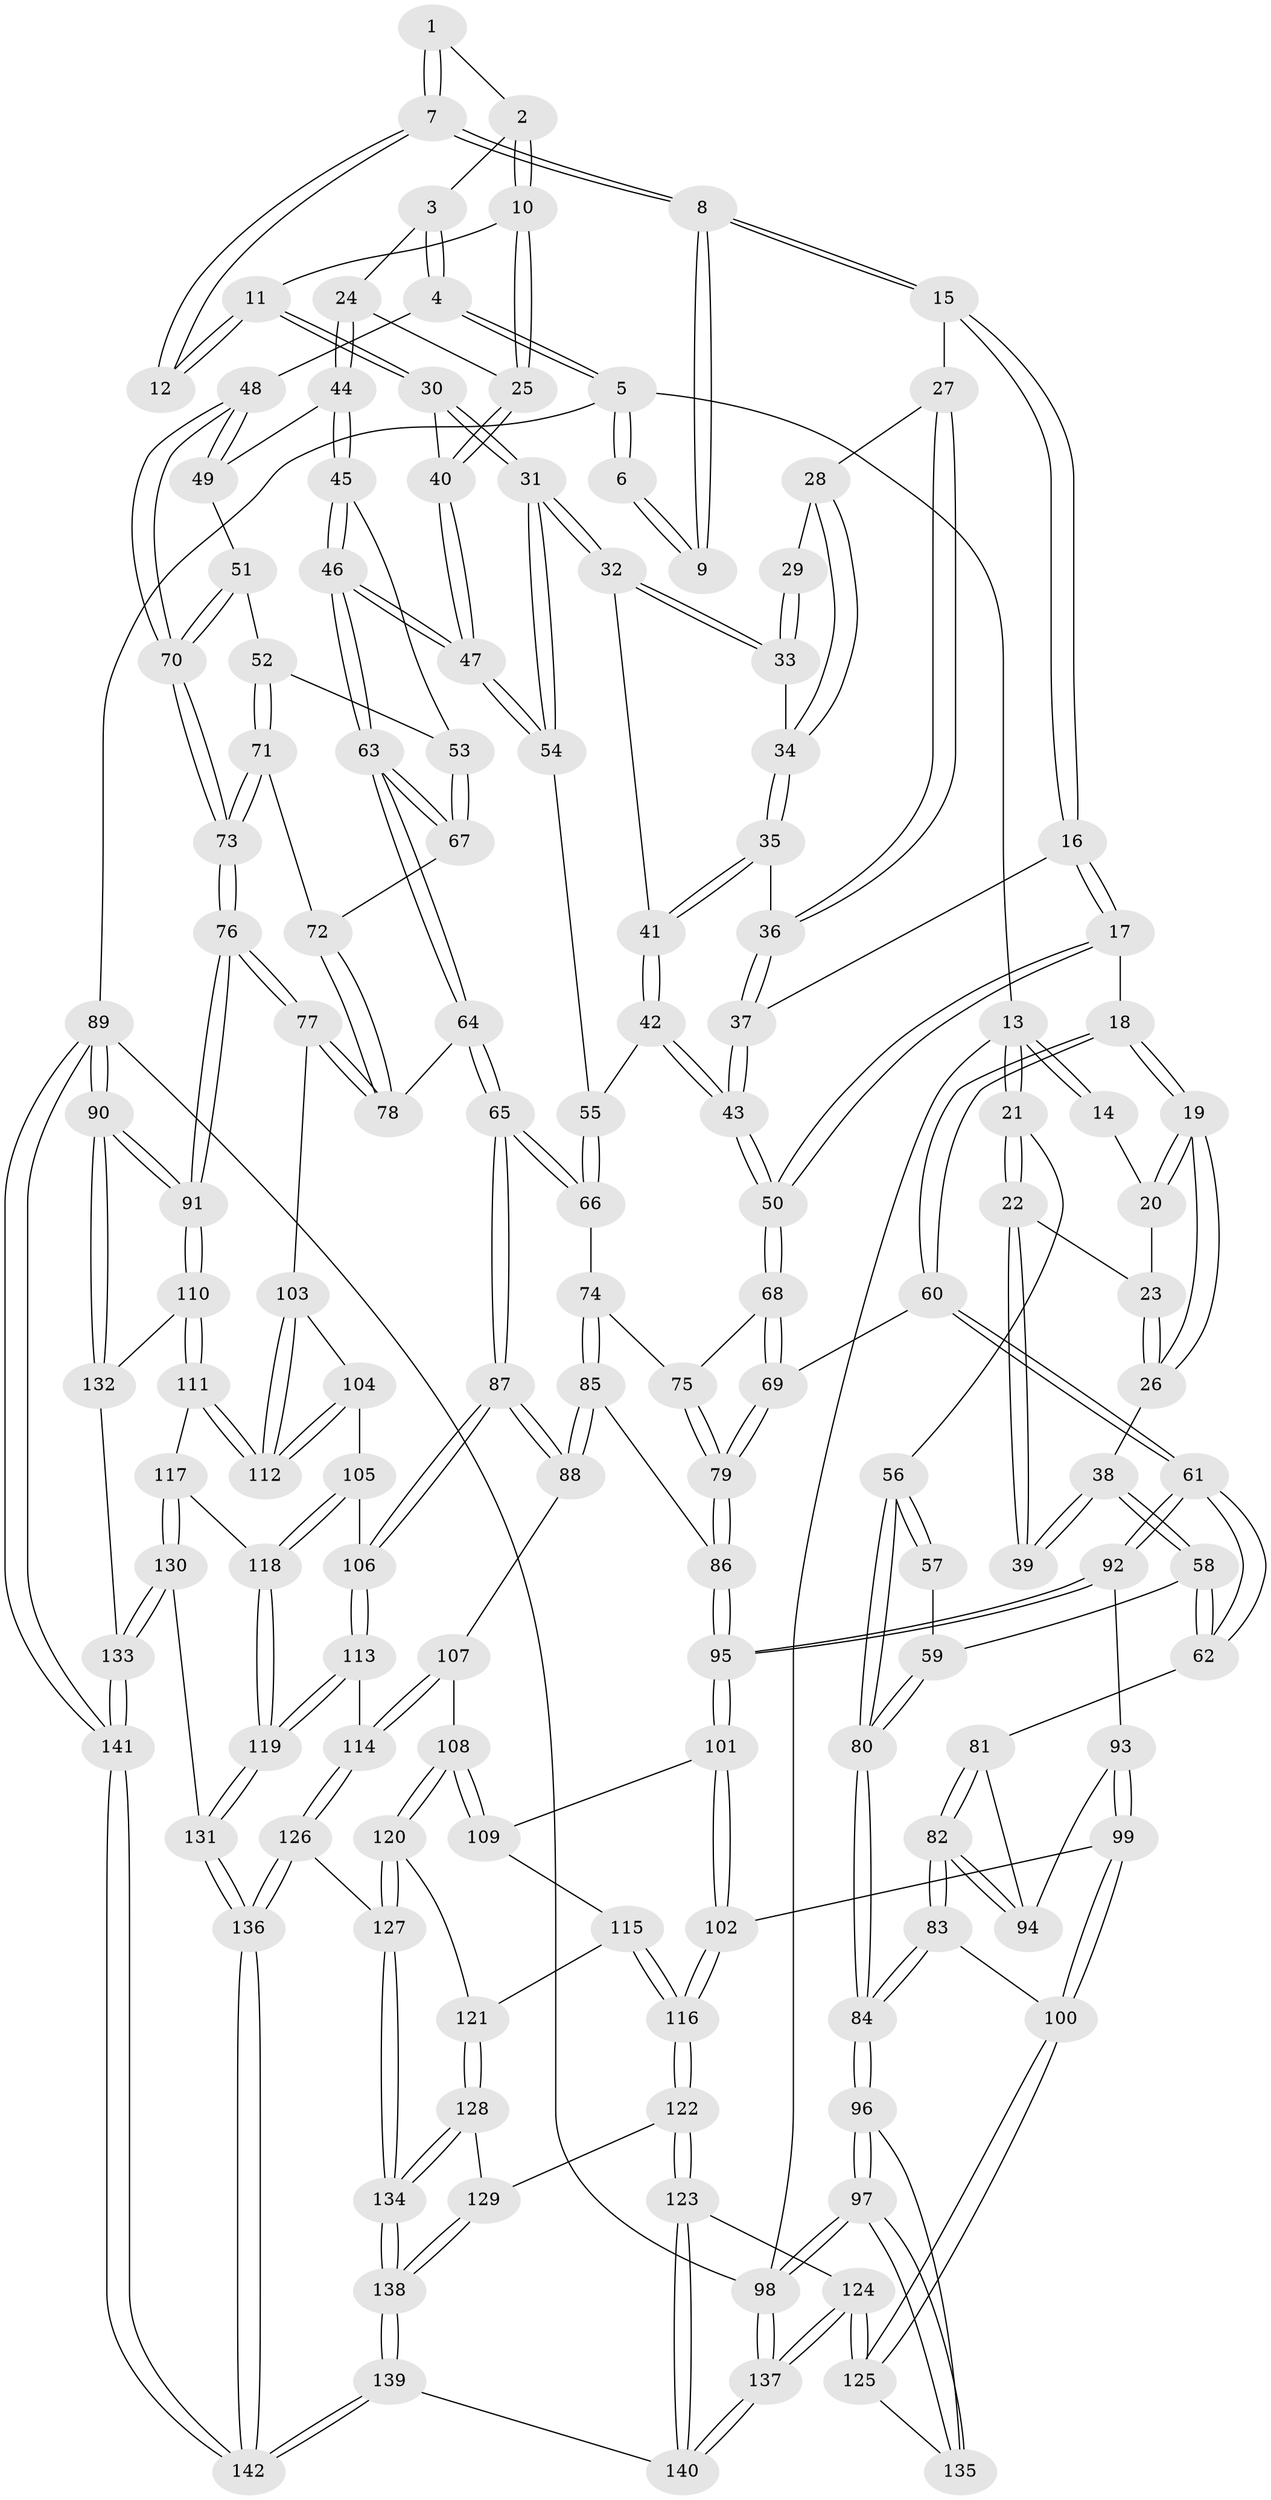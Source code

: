 // coarse degree distribution, {3: 0.1111111111111111, 4: 0.40404040404040403, 6: 0.1111111111111111, 5: 0.3333333333333333, 2: 0.030303030303030304, 8: 0.010101010101010102}
// Generated by graph-tools (version 1.1) at 2025/24/03/03/25 07:24:39]
// undirected, 142 vertices, 352 edges
graph export_dot {
graph [start="1"]
  node [color=gray90,style=filled];
  1 [pos="+0.6978582921265161+0"];
  2 [pos="+0.7437556487533796+0"];
  3 [pos="+0.858296206135057+0.058191766993276696"];
  4 [pos="+1+0"];
  5 [pos="+1+0"];
  6 [pos="+0.6954506210047873+0"];
  7 [pos="+0.607091564537975+0.05164582910099113"];
  8 [pos="+0.3786007257380338+0.003392936495103584"];
  9 [pos="+0.31006208866655954+0"];
  10 [pos="+0.738925512561635+0.1143001697554742"];
  11 [pos="+0.6550174076305376+0.13305492680295541"];
  12 [pos="+0.6075601758952978+0.07463442557277371"];
  13 [pos="+0+0"];
  14 [pos="+0.265149334962959+0"];
  15 [pos="+0.3809408983839963+0.025384532700649637"];
  16 [pos="+0.3446179411743203+0.12742246543359587"];
  17 [pos="+0.25084939141530843+0.2102514832105628"];
  18 [pos="+0.22996129429269288+0.2240588121296724"];
  19 [pos="+0.22804584914113174+0.22288590854309148"];
  20 [pos="+0.17966816992211398+0"];
  21 [pos="+0+0.071213989830125"];
  22 [pos="+0.02171212529881055+0.10165753029956706"];
  23 [pos="+0.10687150533144134+0.050784323028186716"];
  24 [pos="+0.8385655803275318+0.15734659372477258"];
  25 [pos="+0.7797174750774687+0.14829635014027265"];
  26 [pos="+0.18262295442717+0.20750859177254624"];
  27 [pos="+0.46752049478448665+0.09764619602922549"];
  28 [pos="+0.4743960077692425+0.10224413598513248"];
  29 [pos="+0.5703896904123532+0.09623072440886375"];
  30 [pos="+0.6343017506883969+0.1849253131488864"];
  31 [pos="+0.6020095093529192+0.2152082413200069"];
  32 [pos="+0.5964389344321106+0.21199411416082853"];
  33 [pos="+0.5546758061558182+0.17073617351252432"];
  34 [pos="+0.5056088679790982+0.1565381064506934"];
  35 [pos="+0.4948822385238353+0.18479202198984984"];
  36 [pos="+0.4549584554245313+0.1859208239641239"];
  37 [pos="+0.4132170304209385+0.21806298191026263"];
  38 [pos="+0.08618552794106883+0.21730701703892388"];
  39 [pos="+0.08292926627274619+0.21565179239876514"];
  40 [pos="+0.7278364304287646+0.23383478489695111"];
  41 [pos="+0.49336504583753554+0.21895496900650713"];
  42 [pos="+0.4451233553105946+0.2917611698200886"];
  43 [pos="+0.44458310943741514+0.29209513017422933"];
  44 [pos="+0.8671807437147726+0.18155985732251556"];
  45 [pos="+0.8592832054556486+0.20323577133854612"];
  46 [pos="+0.7369263048729058+0.3122636537730699"];
  47 [pos="+0.7324361603339606+0.3044485432347701"];
  48 [pos="+1+0.07694235367232152"];
  49 [pos="+0.9033972611882778+0.18219617028345889"];
  50 [pos="+0.4443988582502638+0.2925249391091098"];
  51 [pos="+0.9338023748571902+0.3075923906260622"];
  52 [pos="+0.9209560931990771+0.32079403190491657"];
  53 [pos="+0.8605154954701464+0.29567187034697695"];
  54 [pos="+0.6009212801520024+0.24925984004628782"];
  55 [pos="+0.5907850917621371+0.26597445398858355"];
  56 [pos="+0+0.26652806445189775"];
  57 [pos="+0.047587274652364085+0.2273301177178666"];
  58 [pos="+0.0678496650286961+0.3700794996779063"];
  59 [pos="+0+0.36715580959048344"];
  60 [pos="+0.24088359834800455+0.36879899374515474"];
  61 [pos="+0.20743112006081468+0.41197565071747366"];
  62 [pos="+0.10410128137631239+0.38850128955425645"];
  63 [pos="+0.7509478984580814+0.3915554434345775"];
  64 [pos="+0.7276393459677041+0.4523634070112129"];
  65 [pos="+0.7107187963848629+0.47274620365835285"];
  66 [pos="+0.5993460198238298+0.39233580999818546"];
  67 [pos="+0.7760541672003606+0.37846568915755935"];
  68 [pos="+0.43135493523280294+0.34484085355005056"];
  69 [pos="+0.2823111118130302+0.3682038635627141"];
  70 [pos="+1+0.24185745095513977"];
  71 [pos="+0.9200481245551073+0.3465693720626895"];
  72 [pos="+0.9121409822395524+0.364849766849713"];
  73 [pos="+1+0.41517903411939033"];
  74 [pos="+0.48665545651281505+0.38898626054558766"];
  75 [pos="+0.44219915840264196+0.35903794981539705"];
  76 [pos="+1+0.48139978432419944"];
  77 [pos="+1+0.50467241781152"];
  78 [pos="+0.9447169802558545+0.45198744159534565"];
  79 [pos="+0.3954607132429621+0.4880106326045557"];
  80 [pos="+0+0.3791732821098756"];
  81 [pos="+0.052547460355711485+0.47391273895715513"];
  82 [pos="+0+0.5944567595587155"];
  83 [pos="+0+0.6222320798540695"];
  84 [pos="+0+0.618542570582362"];
  85 [pos="+0.4890386436844532+0.537955572534771"];
  86 [pos="+0.39532014697223633+0.5381298073151544"];
  87 [pos="+0.7050144969538247+0.5217608948261182"];
  88 [pos="+0.5270074344574541+0.5628665443879757"];
  89 [pos="+1+1"];
  90 [pos="+1+1"];
  91 [pos="+1+0.7549022987361081"];
  92 [pos="+0.20942784818652407+0.43722444984728426"];
  93 [pos="+0.16530248015504478+0.5094818603312072"];
  94 [pos="+0.10133229260356438+0.525788358964582"];
  95 [pos="+0.336279982070073+0.5744132114945408"];
  96 [pos="+0+0.6954942575168357"];
  97 [pos="+0+0.8955549812157444"];
  98 [pos="+0+1"];
  99 [pos="+0.15533240086596922+0.6681581328256059"];
  100 [pos="+0.08149219807213139+0.6909538530422529"];
  101 [pos="+0.3343406308517801+0.5884527487903997"];
  102 [pos="+0.22111025017759525+0.6901062319241501"];
  103 [pos="+0.9717266114791744+0.5548873878315265"];
  104 [pos="+0.8680686056341402+0.6036451867056315"];
  105 [pos="+0.8001360868393238+0.6143536168928033"];
  106 [pos="+0.7340001802051818+0.5835424648627416"];
  107 [pos="+0.5135967814769538+0.6125206894473934"];
  108 [pos="+0.4571862573265225+0.7047984188772779"];
  109 [pos="+0.3528150026166561+0.6119908148254019"];
  110 [pos="+1+0.754632821783574"];
  111 [pos="+0.9817942994796338+0.7333696946485475"];
  112 [pos="+0.9757996190365296+0.7207149580977955"];
  113 [pos="+0.6543166596431966+0.7348554019579213"];
  114 [pos="+0.6453797151936639+0.7433710196743768"];
  115 [pos="+0.34184906418488953+0.7469217867143072"];
  116 [pos="+0.2470891030544795+0.7425701285005097"];
  117 [pos="+0.9089025898822105+0.7483497415324755"];
  118 [pos="+0.8226588968488135+0.6730754968863357"];
  119 [pos="+0.8052654253591558+0.806005583196797"];
  120 [pos="+0.45992543966159527+0.7281740420621639"];
  121 [pos="+0.350290133359907+0.750001071555373"];
  122 [pos="+0.23793712657198327+0.8414312539124228"];
  123 [pos="+0.18434623955937876+0.8817505616944061"];
  124 [pos="+0.1114164187110989+0.8865581676658134"];
  125 [pos="+0.09322112948535909+0.8295660902763818"];
  126 [pos="+0.5762650567926857+0.8377656304000166"];
  127 [pos="+0.5390879890529365+0.8434499601960949"];
  128 [pos="+0.3555322015197207+0.8385972993414061"];
  129 [pos="+0.2829242708131664+0.8582673138351509"];
  130 [pos="+0.8482001944897717+0.8743989667163385"];
  131 [pos="+0.8356937384121399+0.869959666878294"];
  132 [pos="+0.9042481866394019+0.8894777364969556"];
  133 [pos="+0.8652549180090192+0.8897285613061867"];
  134 [pos="+0.5025576517457907+0.8820955758591608"];
  135 [pos="+0.04596467306006969+0.8181016844259448"];
  136 [pos="+0.677669933922251+0.9144634697572854"];
  137 [pos="+0+1"];
  138 [pos="+0.4116544078508776+1"];
  139 [pos="+0.3904664135335186+1"];
  140 [pos="+0.3517285831605898+1"];
  141 [pos="+0.8289688143663138+1"];
  142 [pos="+0.7377365739526303+1"];
  1 -- 2;
  1 -- 7;
  1 -- 7;
  2 -- 3;
  2 -- 10;
  2 -- 10;
  3 -- 4;
  3 -- 4;
  3 -- 24;
  4 -- 5;
  4 -- 5;
  4 -- 48;
  5 -- 6;
  5 -- 6;
  5 -- 13;
  5 -- 89;
  6 -- 9;
  6 -- 9;
  7 -- 8;
  7 -- 8;
  7 -- 12;
  7 -- 12;
  8 -- 9;
  8 -- 9;
  8 -- 15;
  8 -- 15;
  10 -- 11;
  10 -- 25;
  10 -- 25;
  11 -- 12;
  11 -- 12;
  11 -- 30;
  11 -- 30;
  13 -- 14;
  13 -- 14;
  13 -- 21;
  13 -- 21;
  13 -- 98;
  14 -- 20;
  15 -- 16;
  15 -- 16;
  15 -- 27;
  16 -- 17;
  16 -- 17;
  16 -- 37;
  17 -- 18;
  17 -- 50;
  17 -- 50;
  18 -- 19;
  18 -- 19;
  18 -- 60;
  18 -- 60;
  19 -- 20;
  19 -- 20;
  19 -- 26;
  19 -- 26;
  20 -- 23;
  21 -- 22;
  21 -- 22;
  21 -- 56;
  22 -- 23;
  22 -- 39;
  22 -- 39;
  23 -- 26;
  23 -- 26;
  24 -- 25;
  24 -- 44;
  24 -- 44;
  25 -- 40;
  25 -- 40;
  26 -- 38;
  27 -- 28;
  27 -- 36;
  27 -- 36;
  28 -- 29;
  28 -- 34;
  28 -- 34;
  29 -- 33;
  29 -- 33;
  30 -- 31;
  30 -- 31;
  30 -- 40;
  31 -- 32;
  31 -- 32;
  31 -- 54;
  31 -- 54;
  32 -- 33;
  32 -- 33;
  32 -- 41;
  33 -- 34;
  34 -- 35;
  34 -- 35;
  35 -- 36;
  35 -- 41;
  35 -- 41;
  36 -- 37;
  36 -- 37;
  37 -- 43;
  37 -- 43;
  38 -- 39;
  38 -- 39;
  38 -- 58;
  38 -- 58;
  40 -- 47;
  40 -- 47;
  41 -- 42;
  41 -- 42;
  42 -- 43;
  42 -- 43;
  42 -- 55;
  43 -- 50;
  43 -- 50;
  44 -- 45;
  44 -- 45;
  44 -- 49;
  45 -- 46;
  45 -- 46;
  45 -- 53;
  46 -- 47;
  46 -- 47;
  46 -- 63;
  46 -- 63;
  47 -- 54;
  47 -- 54;
  48 -- 49;
  48 -- 49;
  48 -- 70;
  48 -- 70;
  49 -- 51;
  50 -- 68;
  50 -- 68;
  51 -- 52;
  51 -- 70;
  51 -- 70;
  52 -- 53;
  52 -- 71;
  52 -- 71;
  53 -- 67;
  53 -- 67;
  54 -- 55;
  55 -- 66;
  55 -- 66;
  56 -- 57;
  56 -- 57;
  56 -- 80;
  56 -- 80;
  57 -- 59;
  58 -- 59;
  58 -- 62;
  58 -- 62;
  59 -- 80;
  59 -- 80;
  60 -- 61;
  60 -- 61;
  60 -- 69;
  61 -- 62;
  61 -- 62;
  61 -- 92;
  61 -- 92;
  62 -- 81;
  63 -- 64;
  63 -- 64;
  63 -- 67;
  63 -- 67;
  64 -- 65;
  64 -- 65;
  64 -- 78;
  65 -- 66;
  65 -- 66;
  65 -- 87;
  65 -- 87;
  66 -- 74;
  67 -- 72;
  68 -- 69;
  68 -- 69;
  68 -- 75;
  69 -- 79;
  69 -- 79;
  70 -- 73;
  70 -- 73;
  71 -- 72;
  71 -- 73;
  71 -- 73;
  72 -- 78;
  72 -- 78;
  73 -- 76;
  73 -- 76;
  74 -- 75;
  74 -- 85;
  74 -- 85;
  75 -- 79;
  75 -- 79;
  76 -- 77;
  76 -- 77;
  76 -- 91;
  76 -- 91;
  77 -- 78;
  77 -- 78;
  77 -- 103;
  79 -- 86;
  79 -- 86;
  80 -- 84;
  80 -- 84;
  81 -- 82;
  81 -- 82;
  81 -- 94;
  82 -- 83;
  82 -- 83;
  82 -- 94;
  82 -- 94;
  83 -- 84;
  83 -- 84;
  83 -- 100;
  84 -- 96;
  84 -- 96;
  85 -- 86;
  85 -- 88;
  85 -- 88;
  86 -- 95;
  86 -- 95;
  87 -- 88;
  87 -- 88;
  87 -- 106;
  87 -- 106;
  88 -- 107;
  89 -- 90;
  89 -- 90;
  89 -- 141;
  89 -- 141;
  89 -- 98;
  90 -- 91;
  90 -- 91;
  90 -- 132;
  90 -- 132;
  91 -- 110;
  91 -- 110;
  92 -- 93;
  92 -- 95;
  92 -- 95;
  93 -- 94;
  93 -- 99;
  93 -- 99;
  95 -- 101;
  95 -- 101;
  96 -- 97;
  96 -- 97;
  96 -- 135;
  97 -- 98;
  97 -- 98;
  97 -- 135;
  97 -- 135;
  98 -- 137;
  98 -- 137;
  99 -- 100;
  99 -- 100;
  99 -- 102;
  100 -- 125;
  100 -- 125;
  101 -- 102;
  101 -- 102;
  101 -- 109;
  102 -- 116;
  102 -- 116;
  103 -- 104;
  103 -- 112;
  103 -- 112;
  104 -- 105;
  104 -- 112;
  104 -- 112;
  105 -- 106;
  105 -- 118;
  105 -- 118;
  106 -- 113;
  106 -- 113;
  107 -- 108;
  107 -- 114;
  107 -- 114;
  108 -- 109;
  108 -- 109;
  108 -- 120;
  108 -- 120;
  109 -- 115;
  110 -- 111;
  110 -- 111;
  110 -- 132;
  111 -- 112;
  111 -- 112;
  111 -- 117;
  113 -- 114;
  113 -- 119;
  113 -- 119;
  114 -- 126;
  114 -- 126;
  115 -- 116;
  115 -- 116;
  115 -- 121;
  116 -- 122;
  116 -- 122;
  117 -- 118;
  117 -- 130;
  117 -- 130;
  118 -- 119;
  118 -- 119;
  119 -- 131;
  119 -- 131;
  120 -- 121;
  120 -- 127;
  120 -- 127;
  121 -- 128;
  121 -- 128;
  122 -- 123;
  122 -- 123;
  122 -- 129;
  123 -- 124;
  123 -- 140;
  123 -- 140;
  124 -- 125;
  124 -- 125;
  124 -- 137;
  124 -- 137;
  125 -- 135;
  126 -- 127;
  126 -- 136;
  126 -- 136;
  127 -- 134;
  127 -- 134;
  128 -- 129;
  128 -- 134;
  128 -- 134;
  129 -- 138;
  129 -- 138;
  130 -- 131;
  130 -- 133;
  130 -- 133;
  131 -- 136;
  131 -- 136;
  132 -- 133;
  133 -- 141;
  133 -- 141;
  134 -- 138;
  134 -- 138;
  136 -- 142;
  136 -- 142;
  137 -- 140;
  137 -- 140;
  138 -- 139;
  138 -- 139;
  139 -- 140;
  139 -- 142;
  139 -- 142;
  141 -- 142;
  141 -- 142;
}
